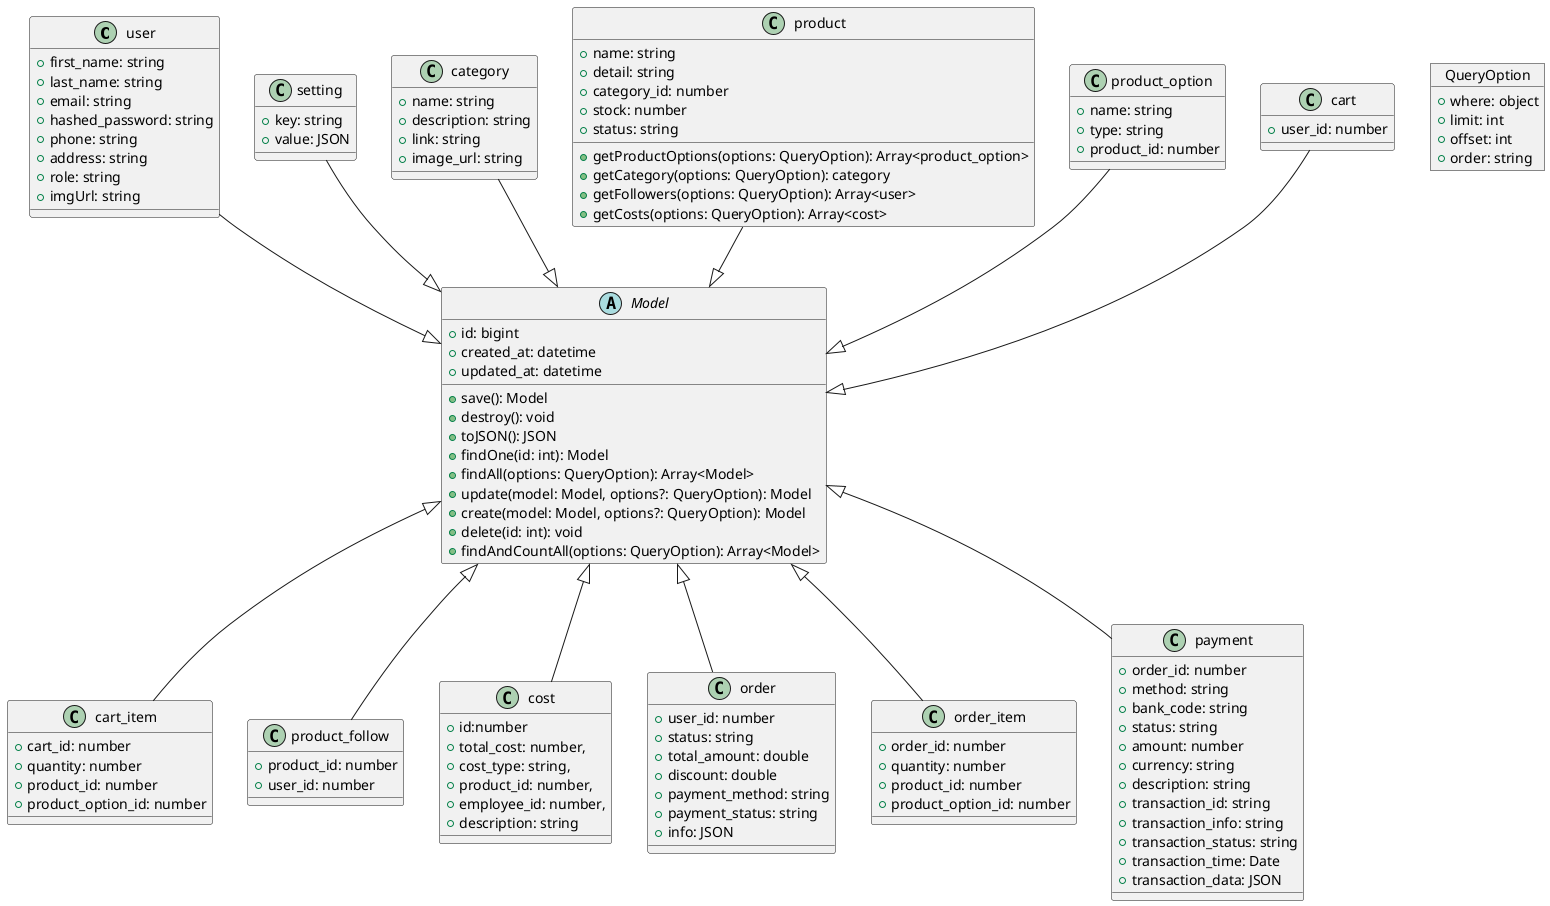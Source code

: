 @startuml class_diagram_models

user --|> Model
setting --|> Model
category --|> Model
product --|> Model
product_option --|> Model
cart --|> Model
Model <|-- cart_item
Model <|-- product_follow
Model <|-- cost
Model <|-- order
Model <|-- order_item
Model <|-- payment

abstract class Model {
    +id: bigint
    +created_at: datetime
    +updated_at: datetime

    +save(): Model
    +destroy(): void
    +toJSON(): JSON
    +findOne(id: int): Model
    +findAll(options: QueryOption): Array<Model>
    +update(model: Model, options?: QueryOption): Model
    +create(model: Model, options?: QueryOption): Model
    +delete(id: int): void
    +findAndCountAll(options: QueryOption): Array<Model>
}

object QueryOption {
    +where: object
    +limit: int
    +offset: int
    +order: string
}

class setting {
  +key: string
  +value: JSON
}

class category {
  +name: string
  +description: string
  +link: string
  +image_url: string
}

class product {
  +name: string
  +detail: string
  +category_id: number
  +stock: number
  +status: string

  +getProductOptions(options: QueryOption): Array<product_option>
  +getCategory(options: QueryOption): category
  +getFollowers(options: QueryOption): Array<user>
  +getCosts(options: QueryOption): Array<cost>
}

class product_option {
  +name: string
  +type: string
  +product_id: number
}

class cart {
  +user_id: number
}

class cart_item {
  +cart_id: number
  +quantity: number
  +product_id: number
  +product_option_id: number
}

class product_follow {
  +product_id: number
  +user_id: number
}

class user {
  +first_name: string
  +last_name: string
  +email: string
  +hashed_password: string
  +phone: string
  +address: string
  +role: string
  +imgUrl: string
}

class cost {
  +id:number
  +total_cost: number,
  +cost_type: string,
  +product_id: number,
  +employee_id: number,
  +description: string
}

class order {
  +user_id: number
  +status: string
  +total_amount: double
  +discount: double
  +payment_method: string
  +payment_status: string
  +info: JSON
}

class order_item {
  +order_id: number
  +quantity: number
  +product_id: number
  +product_option_id: number
}

class payment {
  +order_id: number
  +method: string
  +bank_code: string
  +status: string
  +amount: number
  +currency: string
  +description: string
  +transaction_id: string
  +transaction_info: string
  +transaction_status: string
  +transaction_time: Date
  +transaction_data: JSON
}

@enduml
